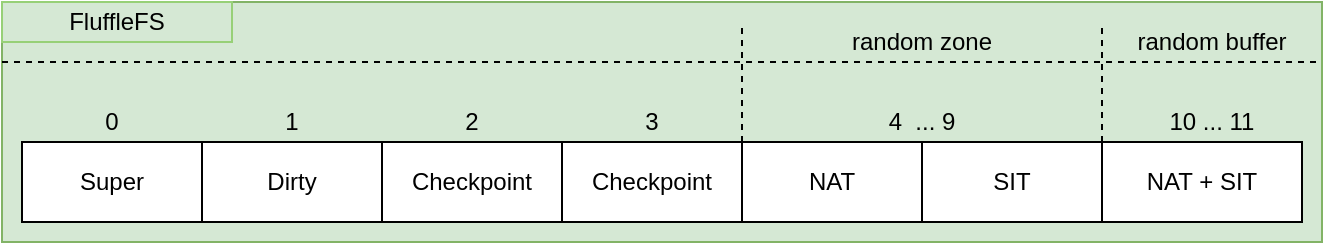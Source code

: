 <mxfile version="17.4.0" type="device"><diagram id="KccikMxwdwWxa0a3TGV7" name="Page-1"><mxGraphModel dx="758" dy="424" grid="1" gridSize="10" guides="1" tooltips="1" connect="1" arrows="1" fold="1" page="1" pageScale="1" pageWidth="850" pageHeight="1100" math="0" shadow="0"><root><mxCell id="0"/><mxCell id="1" parent="0"/><mxCell id="22Cx5AgFyQwF5HAPyph6-3" value="" style="rounded=0;whiteSpace=wrap;html=1;fillColor=#d5e8d4;strokeColor=#82b366;" parent="1" vertex="1"><mxGeometry x="80" y="270" width="660" height="120" as="geometry"/></mxCell><mxCell id="22Cx5AgFyQwF5HAPyph6-1" value="Checkpoint" style="rounded=0;whiteSpace=wrap;html=1;" parent="1" vertex="1"><mxGeometry x="360" y="340" width="90" height="40" as="geometry"/></mxCell><mxCell id="22Cx5AgFyQwF5HAPyph6-5" value="FluffleFS" style="text;html=1;fillColor=none;align=center;verticalAlign=middle;whiteSpace=wrap;rounded=0;strokeColor=#97D077;" parent="1" vertex="1"><mxGeometry x="80" y="270" width="115" height="20" as="geometry"/></mxCell><mxCell id="22Cx5AgFyQwF5HAPyph6-31" value="&lt;div&gt;Dirty&lt;/div&gt;" style="rounded=0;whiteSpace=wrap;html=1;" parent="1" vertex="1"><mxGeometry x="180" y="340" width="90" height="40" as="geometry"/></mxCell><mxCell id="22Cx5AgFyQwF5HAPyph6-73" value="" style="endArrow=none;dashed=1;html=1;rounded=0;entryX=1;entryY=1;entryDx=0;entryDy=0;" parent="1" edge="1" target="xGv9lqLtM6ohsQqqjF4z-9"><mxGeometry width="50" height="50" relative="1" as="geometry"><mxPoint x="80" y="300" as="sourcePoint"/><mxPoint x="720" y="300" as="targetPoint"/></mxGeometry></mxCell><mxCell id="22Cx5AgFyQwF5HAPyph6-74" value="" style="endArrow=none;dashed=1;html=1;rounded=0;exitX=0;exitY=0;exitDx=0;exitDy=0;entryX=0;entryY=0;entryDx=0;entryDy=0;" parent="1" edge="1" target="22Cx5AgFyQwF5HAPyph6-75" source="xGv9lqLtM6ohsQqqjF4z-10"><mxGeometry width="50" height="50" relative="1" as="geometry"><mxPoint x="449.43" y="330" as="sourcePoint"/><mxPoint x="449" y="300" as="targetPoint"/><Array as="points"><mxPoint x="450" y="320"/></Array></mxGeometry></mxCell><mxCell id="22Cx5AgFyQwF5HAPyph6-75" value="random zone" style="text;html=1;strokeColor=none;fillColor=none;align=center;verticalAlign=middle;whiteSpace=wrap;rounded=0;" parent="1" vertex="1"><mxGeometry x="450" y="280" width="180" height="20" as="geometry"/></mxCell><mxCell id="xGv9lqLtM6ohsQqqjF4z-1" value="Checkpoint" style="rounded=0;whiteSpace=wrap;html=1;" vertex="1" parent="1"><mxGeometry x="270" y="340" width="90" height="40" as="geometry"/></mxCell><mxCell id="xGv9lqLtM6ohsQqqjF4z-2" value="Super" style="rounded=0;whiteSpace=wrap;html=1;" vertex="1" parent="1"><mxGeometry x="90" y="340" width="90" height="40" as="geometry"/></mxCell><mxCell id="xGv9lqLtM6ohsQqqjF4z-4" value="0" style="text;html=1;strokeColor=none;fillColor=none;align=center;verticalAlign=middle;whiteSpace=wrap;rounded=0;" vertex="1" parent="1"><mxGeometry x="95" y="320" width="80" height="20" as="geometry"/></mxCell><mxCell id="xGv9lqLtM6ohsQqqjF4z-5" value="1" style="text;html=1;strokeColor=none;fillColor=none;align=center;verticalAlign=middle;whiteSpace=wrap;rounded=0;" vertex="1" parent="1"><mxGeometry x="185" y="320" width="80" height="20" as="geometry"/></mxCell><mxCell id="xGv9lqLtM6ohsQqqjF4z-6" value="2" style="text;html=1;strokeColor=none;fillColor=none;align=center;verticalAlign=middle;whiteSpace=wrap;rounded=0;" vertex="1" parent="1"><mxGeometry x="275" y="320" width="80" height="20" as="geometry"/></mxCell><mxCell id="xGv9lqLtM6ohsQqqjF4z-7" value="3" style="text;html=1;strokeColor=none;fillColor=none;align=center;verticalAlign=middle;whiteSpace=wrap;rounded=0;" vertex="1" parent="1"><mxGeometry x="365" y="320" width="80" height="20" as="geometry"/></mxCell><mxCell id="xGv9lqLtM6ohsQqqjF4z-8" value="" style="endArrow=none;dashed=1;html=1;rounded=0;entryX=0;entryY=0;entryDx=0;entryDy=0;exitX=1;exitY=0;exitDx=0;exitDy=0;" edge="1" parent="1" source="xGv9lqLtM6ohsQqqjF4z-11" target="xGv9lqLtM6ohsQqqjF4z-9"><mxGeometry width="50" height="50" relative="1" as="geometry"><mxPoint x="640.43" y="330" as="sourcePoint"/><mxPoint x="640" y="300" as="targetPoint"/><Array as="points"><mxPoint x="630" y="320"/></Array></mxGeometry></mxCell><mxCell id="xGv9lqLtM6ohsQqqjF4z-9" value="random buffer" style="text;html=1;strokeColor=none;fillColor=none;align=center;verticalAlign=middle;whiteSpace=wrap;rounded=0;" vertex="1" parent="1"><mxGeometry x="630" y="280" width="110" height="20" as="geometry"/></mxCell><mxCell id="xGv9lqLtM6ohsQqqjF4z-10" value="NAT" style="rounded=0;whiteSpace=wrap;html=1;" vertex="1" parent="1"><mxGeometry x="450" y="340" width="90" height="40" as="geometry"/></mxCell><mxCell id="xGv9lqLtM6ohsQqqjF4z-11" value="SIT" style="rounded=0;whiteSpace=wrap;html=1;" vertex="1" parent="1"><mxGeometry x="540" y="340" width="90" height="40" as="geometry"/></mxCell><mxCell id="xGv9lqLtM6ohsQqqjF4z-13" value="NAT + SIT" style="rounded=0;whiteSpace=wrap;html=1;" vertex="1" parent="1"><mxGeometry x="630" y="340" width="100" height="40" as="geometry"/></mxCell><mxCell id="xGv9lqLtM6ohsQqqjF4z-14" value="4&amp;nbsp; ... 9" style="text;html=1;strokeColor=none;fillColor=none;align=center;verticalAlign=middle;whiteSpace=wrap;rounded=0;" vertex="1" parent="1"><mxGeometry x="460" y="320" width="160" height="20" as="geometry"/></mxCell><mxCell id="xGv9lqLtM6ohsQqqjF4z-15" value="10 ... 11" style="text;html=1;strokeColor=none;fillColor=none;align=center;verticalAlign=middle;whiteSpace=wrap;rounded=0;" vertex="1" parent="1"><mxGeometry x="640" y="320" width="90" height="20" as="geometry"/></mxCell></root></mxGraphModel></diagram></mxfile>